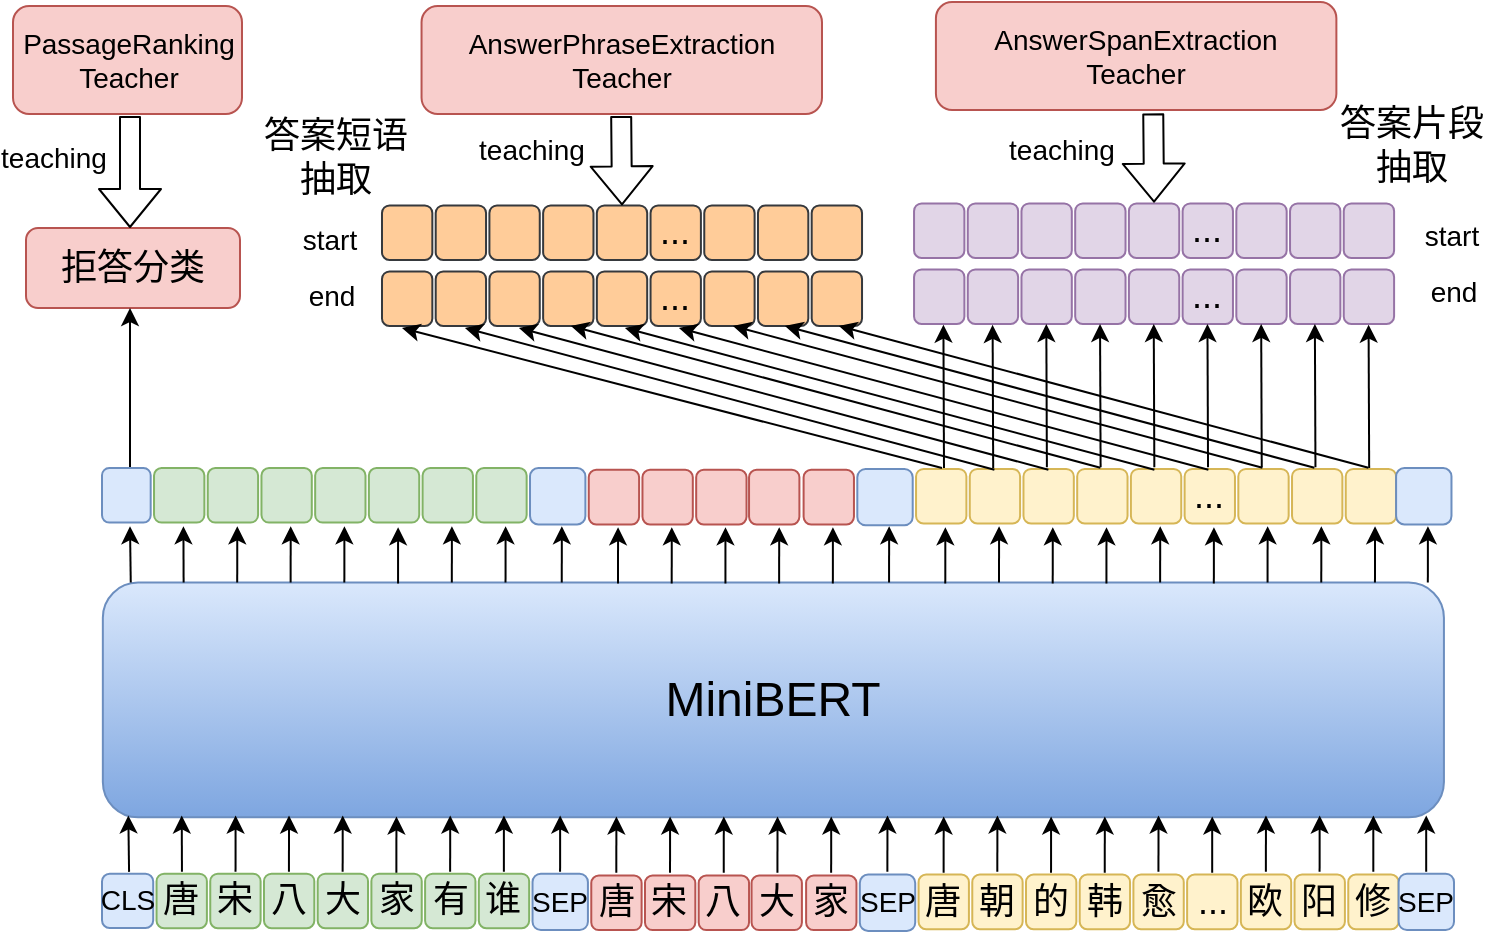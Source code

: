 <mxfile version="13.4.8" type="github"><diagram id="c7nisSQ2gXlt4-xZSdY4" name="Page-1"><mxGraphModel dx="908" dy="639" grid="1" gridSize="10" guides="1" tooltips="1" connect="1" arrows="1" fold="1" page="1" pageScale="1" pageWidth="827" pageHeight="1169" math="0" shadow="0"><root><mxCell id="0"/><mxCell id="1" parent="0"/><mxCell id="fCZCK61P04E9TLaQ1c45-108" value="&lt;font style=&quot;font-size: 18px&quot;&gt;拒答分类&lt;/font&gt;" style="rounded=1;whiteSpace=wrap;html=1;fillColor=#f8cecc;strokeColor=#b85450;" parent="1" vertex="1"><mxGeometry x="42" y="130" width="107" height="40" as="geometry"/></mxCell><mxCell id="fCZCK61P04E9TLaQ1c45-109" value="" style="endArrow=classic;html=1;fontColor=#3399FF;exitX=0.5;exitY=0;exitDx=0;exitDy=0;" parent="1" edge="1"><mxGeometry width="50" height="50" relative="1" as="geometry"><mxPoint x="94" y="250" as="sourcePoint"/><mxPoint x="94" y="170" as="targetPoint"/></mxGeometry></mxCell><mxCell id="fCZCK61P04E9TLaQ1c45-111" value="" style="group" parent="1" vertex="1" connectable="0"><mxGeometry x="80" y="250" width="676" height="231.5" as="geometry"/></mxCell><mxCell id="fCZCK61P04E9TLaQ1c45-110" value="" style="group" parent="fCZCK61P04E9TLaQ1c45-111" vertex="1" connectable="0"><mxGeometry width="676" height="231.5" as="geometry"/></mxCell><mxCell id="fCZCK61P04E9TLaQ1c45-1" value="&lt;font style=&quot;font-size: 24px&quot;&gt;MiniBERT&lt;/font&gt;" style="rounded=1;whiteSpace=wrap;html=1;strokeColor=#6c8ebf;gradientDirection=south;fillColor=#dae8fc;gradientColor=#7ea6e0;" parent="fCZCK61P04E9TLaQ1c45-110" vertex="1"><mxGeometry x="0.42" y="57.306" width="670.545" height="117.342" as="geometry"/></mxCell><mxCell id="fCZCK61P04E9TLaQ1c45-2" value="&lt;font style=&quot;font-size: 14px&quot;&gt;CLS&lt;/font&gt;" style="rounded=1;whiteSpace=wrap;html=1;fillColor=#dae8fc;strokeColor=#6c8ebf;" parent="fCZCK61P04E9TLaQ1c45-110" vertex="1"><mxGeometry y="202.85" width="25.6" height="27.15" as="geometry"/></mxCell><mxCell id="fCZCK61P04E9TLaQ1c45-3" value="&lt;font size=&quot;4&quot;&gt;唐&lt;/font&gt;" style="rounded=1;whiteSpace=wrap;html=1;fillColor=#d5e8d4;strokeColor=#82b366;" parent="fCZCK61P04E9TLaQ1c45-110" vertex="1"><mxGeometry x="27.275" y="202.847" width="25.177" height="27.289" as="geometry"/></mxCell><mxCell id="fCZCK61P04E9TLaQ1c45-4" value="&lt;font size=&quot;4&quot;&gt;宋&lt;/font&gt;" style="rounded=1;whiteSpace=wrap;html=1;fillColor=#d5e8d4;strokeColor=#82b366;" parent="fCZCK61P04E9TLaQ1c45-110" vertex="1"><mxGeometry x="54.13" y="202.847" width="25.177" height="27.289" as="geometry"/></mxCell><mxCell id="fCZCK61P04E9TLaQ1c45-5" value="&lt;font size=&quot;4&quot;&gt;八&lt;/font&gt;" style="rounded=1;whiteSpace=wrap;html=1;fillColor=#d5e8d4;strokeColor=#82b366;" parent="fCZCK61P04E9TLaQ1c45-110" vertex="1"><mxGeometry x="80.986" y="202.847" width="25.177" height="27.289" as="geometry"/></mxCell><mxCell id="fCZCK61P04E9TLaQ1c45-6" value="&lt;font size=&quot;4&quot;&gt;大&lt;/font&gt;" style="rounded=1;whiteSpace=wrap;html=1;fillColor=#d5e8d4;strokeColor=#82b366;" parent="fCZCK61P04E9TLaQ1c45-110" vertex="1"><mxGeometry x="107.841" y="202.847" width="25.177" height="27.289" as="geometry"/></mxCell><mxCell id="fCZCK61P04E9TLaQ1c45-7" value="&lt;font size=&quot;4&quot;&gt;家&lt;/font&gt;" style="rounded=1;whiteSpace=wrap;html=1;fillColor=#d5e8d4;strokeColor=#82b366;" parent="fCZCK61P04E9TLaQ1c45-110" vertex="1"><mxGeometry x="134.696" y="202.847" width="25.177" height="27.289" as="geometry"/></mxCell><mxCell id="fCZCK61P04E9TLaQ1c45-8" value="&lt;font size=&quot;4&quot;&gt;有&lt;/font&gt;" style="rounded=1;whiteSpace=wrap;html=1;fillColor=#d5e8d4;strokeColor=#82b366;" parent="fCZCK61P04E9TLaQ1c45-110" vertex="1"><mxGeometry x="161.552" y="202.847" width="25.177" height="27.289" as="geometry"/></mxCell><mxCell id="fCZCK61P04E9TLaQ1c45-9" value="&lt;font style=&quot;font-size: 18px&quot;&gt;谁&lt;/font&gt;" style="rounded=1;whiteSpace=wrap;html=1;fillColor=#d5e8d4;strokeColor=#82b366;" parent="fCZCK61P04E9TLaQ1c45-110" vertex="1"><mxGeometry x="188.407" y="202.847" width="25.177" height="27.289" as="geometry"/></mxCell><mxCell id="fCZCK61P04E9TLaQ1c45-10" value="&lt;font style=&quot;font-size: 14px&quot;&gt;SEP&lt;/font&gt;" style="rounded=1;whiteSpace=wrap;html=1;fillColor=#dae8fc;strokeColor=#6c8ebf;" parent="fCZCK61P04E9TLaQ1c45-110" vertex="1"><mxGeometry x="215.263" y="202.847" width="27.695" height="28.198" as="geometry"/></mxCell><mxCell id="fCZCK61P04E9TLaQ1c45-11" value="&lt;font size=&quot;4&quot;&gt;唐&lt;/font&gt;" style="rounded=1;whiteSpace=wrap;html=1;fillColor=#f8cecc;strokeColor=#b85450;" parent="fCZCK61P04E9TLaQ1c45-110" vertex="1"><mxGeometry x="244.636" y="203.756" width="25.177" height="27.289" as="geometry"/></mxCell><mxCell id="fCZCK61P04E9TLaQ1c45-12" value="&lt;font size=&quot;4&quot;&gt;宋&lt;/font&gt;" style="rounded=1;whiteSpace=wrap;html=1;fillColor=#f8cecc;strokeColor=#b85450;" parent="fCZCK61P04E9TLaQ1c45-110" vertex="1"><mxGeometry x="271.491" y="203.756" width="25.177" height="27.289" as="geometry"/></mxCell><mxCell id="fCZCK61P04E9TLaQ1c45-13" value="&lt;font size=&quot;4&quot;&gt;八&lt;/font&gt;" style="rounded=1;whiteSpace=wrap;html=1;fillColor=#f8cecc;strokeColor=#b85450;" parent="fCZCK61P04E9TLaQ1c45-110" vertex="1"><mxGeometry x="298.346" y="203.756" width="25.177" height="27.289" as="geometry"/></mxCell><mxCell id="fCZCK61P04E9TLaQ1c45-14" value="&lt;font size=&quot;4&quot;&gt;大&lt;/font&gt;" style="rounded=1;whiteSpace=wrap;html=1;fillColor=#f8cecc;strokeColor=#b85450;" parent="fCZCK61P04E9TLaQ1c45-110" vertex="1"><mxGeometry x="324.782" y="203.756" width="25.177" height="27.289" as="geometry"/></mxCell><mxCell id="fCZCK61P04E9TLaQ1c45-15" value="&lt;font size=&quot;4&quot;&gt;家&lt;/font&gt;" style="rounded=1;whiteSpace=wrap;html=1;fillColor=#f8cecc;strokeColor=#b85450;" parent="fCZCK61P04E9TLaQ1c45-110" vertex="1"><mxGeometry x="352.057" y="203.756" width="25.177" height="27.289" as="geometry"/></mxCell><mxCell id="fCZCK61P04E9TLaQ1c45-19" value="&lt;font size=&quot;4&quot;&gt;唐&lt;/font&gt;" style="rounded=1;whiteSpace=wrap;html=1;fillColor=#fff2cc;strokeColor=#d6b656;" parent="fCZCK61P04E9TLaQ1c45-110" vertex="1"><mxGeometry x="408.286" y="203.302" width="25.177" height="27.289" as="geometry"/></mxCell><mxCell id="fCZCK61P04E9TLaQ1c45-20" value="&lt;font size=&quot;4&quot;&gt;朝&lt;/font&gt;" style="rounded=1;whiteSpace=wrap;html=1;fillColor=#fff2cc;strokeColor=#d6b656;" parent="fCZCK61P04E9TLaQ1c45-110" vertex="1"><mxGeometry x="435.141" y="203.302" width="25.177" height="27.289" as="geometry"/></mxCell><mxCell id="fCZCK61P04E9TLaQ1c45-21" value="&lt;font size=&quot;4&quot;&gt;韩&lt;/font&gt;" style="rounded=1;whiteSpace=wrap;html=1;fillColor=#fff2cc;strokeColor=#d6b656;" parent="fCZCK61P04E9TLaQ1c45-110" vertex="1"><mxGeometry x="488.852" y="203.302" width="25.177" height="27.289" as="geometry"/></mxCell><mxCell id="fCZCK61P04E9TLaQ1c45-22" value="&lt;span style=&quot;font-size: large&quot;&gt;愈&lt;/span&gt;" style="rounded=1;whiteSpace=wrap;html=1;fillColor=#fff2cc;strokeColor=#d6b656;" parent="fCZCK61P04E9TLaQ1c45-110" vertex="1"><mxGeometry x="515.707" y="203.302" width="25.177" height="27.289" as="geometry"/></mxCell><mxCell id="fCZCK61P04E9TLaQ1c45-24" value="&lt;font size=&quot;4&quot;&gt;...&lt;/font&gt;" style="rounded=1;whiteSpace=wrap;html=1;fillColor=#fff2cc;strokeColor=#d6b656;" parent="fCZCK61P04E9TLaQ1c45-110" vertex="1"><mxGeometry x="542.562" y="203.302" width="25.177" height="27.289" as="geometry"/></mxCell><mxCell id="fCZCK61P04E9TLaQ1c45-25" value="&lt;font size=&quot;4&quot;&gt;欧&lt;/font&gt;" style="rounded=1;whiteSpace=wrap;html=1;fillColor=#fff2cc;strokeColor=#d6b656;" parent="fCZCK61P04E9TLaQ1c45-110" vertex="1"><mxGeometry x="569.418" y="203.302" width="25.177" height="27.289" as="geometry"/></mxCell><mxCell id="fCZCK61P04E9TLaQ1c45-26" value="&lt;span style=&quot;font-size: large&quot;&gt;阳&lt;/span&gt;" style="rounded=1;whiteSpace=wrap;html=1;fillColor=#fff2cc;strokeColor=#d6b656;" parent="fCZCK61P04E9TLaQ1c45-110" vertex="1"><mxGeometry x="596.273" y="203.302" width="25.177" height="27.289" as="geometry"/></mxCell><mxCell id="fCZCK61P04E9TLaQ1c45-27" value="&lt;span style=&quot;font-size: large&quot;&gt;修&lt;/span&gt;" style="rounded=1;whiteSpace=wrap;html=1;fillColor=#fff2cc;strokeColor=#d6b656;" parent="fCZCK61P04E9TLaQ1c45-110" vertex="1"><mxGeometry x="623.128" y="203.302" width="25.177" height="27.289" as="geometry"/></mxCell><mxCell id="fCZCK61P04E9TLaQ1c45-28" value="&lt;font style=&quot;font-size: 14px&quot;&gt;SEP&lt;/font&gt;" style="rounded=1;whiteSpace=wrap;html=1;fillColor=#dae8fc;strokeColor=#6c8ebf;" parent="fCZCK61P04E9TLaQ1c45-110" vertex="1"><mxGeometry x="378.912" y="203.302" width="27.695" height="28.198" as="geometry"/></mxCell><mxCell id="fCZCK61P04E9TLaQ1c45-29" value="&lt;font style=&quot;font-size: 14px&quot;&gt;SEP&lt;/font&gt;" style="rounded=1;whiteSpace=wrap;html=1;fillColor=#dae8fc;strokeColor=#6c8ebf;" parent="fCZCK61P04E9TLaQ1c45-110" vertex="1"><mxGeometry x="648.305" y="202.847" width="27.695" height="28.198" as="geometry"/></mxCell><mxCell id="fCZCK61P04E9TLaQ1c45-30" value="&lt;font size=&quot;4&quot;&gt;的&lt;/font&gt;" style="rounded=1;whiteSpace=wrap;html=1;fillColor=#fff2cc;strokeColor=#d6b656;" parent="fCZCK61P04E9TLaQ1c45-110" vertex="1"><mxGeometry x="461.996" y="203.302" width="25.177" height="27.289" as="geometry"/></mxCell><mxCell id="fCZCK61P04E9TLaQ1c45-31" value="" style="endArrow=classic;html=1;fontColor=#3399FF;entryX=0.019;entryY=1;entryDx=0;entryDy=0;entryPerimeter=0;" parent="fCZCK61P04E9TLaQ1c45-110" edge="1"><mxGeometry width="50" height="50" relative="1" as="geometry"><mxPoint x="13.537" y="201.937" as="sourcePoint"/><mxPoint x="13.16" y="173.739" as="targetPoint"/></mxGeometry></mxCell><mxCell id="fCZCK61P04E9TLaQ1c45-33" value="" style="endArrow=classic;html=1;fontColor=#3399FF;" parent="fCZCK61P04E9TLaQ1c45-110" edge="1"><mxGeometry width="50" height="50" relative="1" as="geometry"><mxPoint x="39.973" y="201.937" as="sourcePoint"/><mxPoint x="39.863" y="173.739" as="targetPoint"/></mxGeometry></mxCell><mxCell id="fCZCK61P04E9TLaQ1c45-34" value="" style="endArrow=classic;html=1;fontColor=#3399FF;entryX=0.099;entryY=1.008;entryDx=0;entryDy=0;entryPerimeter=0;" parent="fCZCK61P04E9TLaQ1c45-110" edge="1"><mxGeometry width="50" height="50" relative="1" as="geometry"><mxPoint x="66.769" y="201.937" as="sourcePoint"/><mxPoint x="66.804" y="173.768" as="targetPoint"/></mxGeometry></mxCell><mxCell id="fCZCK61P04E9TLaQ1c45-35" value="" style="endArrow=classic;html=1;fontColor=#3399FF;entryX=0.099;entryY=1.008;entryDx=0;entryDy=0;entryPerimeter=0;" parent="fCZCK61P04E9TLaQ1c45-110" edge="1"><mxGeometry width="50" height="50" relative="1" as="geometry"><mxPoint x="93.473" y="201.937" as="sourcePoint"/><mxPoint x="93.508" y="173.768" as="targetPoint"/></mxGeometry></mxCell><mxCell id="fCZCK61P04E9TLaQ1c45-36" value="" style="endArrow=classic;html=1;fontColor=#3399FF;entryX=0.099;entryY=1.008;entryDx=0;entryDy=0;entryPerimeter=0;" parent="fCZCK61P04E9TLaQ1c45-110" edge="1"><mxGeometry width="50" height="50" relative="1" as="geometry"><mxPoint x="120.329" y="201.937" as="sourcePoint"/><mxPoint x="120.363" y="173.768" as="targetPoint"/></mxGeometry></mxCell><mxCell id="fCZCK61P04E9TLaQ1c45-37" value="" style="endArrow=classic;html=1;fontColor=#3399FF;entryX=0.099;entryY=1.008;entryDx=0;entryDy=0;entryPerimeter=0;" parent="fCZCK61P04E9TLaQ1c45-110" edge="1"><mxGeometry width="50" height="50" relative="1" as="geometry"><mxPoint x="147.184" y="202.392" as="sourcePoint"/><mxPoint x="147.219" y="174.223" as="targetPoint"/></mxGeometry></mxCell><mxCell id="fCZCK61P04E9TLaQ1c45-38" value="" style="endArrow=classic;html=1;fontColor=#3399FF;entryX=0.099;entryY=1.008;entryDx=0;entryDy=0;entryPerimeter=0;" parent="fCZCK61P04E9TLaQ1c45-110" edge="1"><mxGeometry width="50" height="50" relative="1" as="geometry"><mxPoint x="174.073" y="201.937" as="sourcePoint"/><mxPoint x="174.108" y="173.768" as="targetPoint"/></mxGeometry></mxCell><mxCell id="fCZCK61P04E9TLaQ1c45-39" value="" style="endArrow=classic;html=1;fontColor=#3399FF;entryX=0.099;entryY=1.008;entryDx=0;entryDy=0;entryPerimeter=0;" parent="fCZCK61P04E9TLaQ1c45-110" edge="1"><mxGeometry width="50" height="50" relative="1" as="geometry"><mxPoint x="200.929" y="201.91" as="sourcePoint"/><mxPoint x="200.963" y="173.741" as="targetPoint"/></mxGeometry></mxCell><mxCell id="fCZCK61P04E9TLaQ1c45-40" value="" style="endArrow=classic;html=1;fontColor=#3399FF;entryX=0.099;entryY=1.008;entryDx=0;entryDy=0;entryPerimeter=0;" parent="fCZCK61P04E9TLaQ1c45-110" edge="1"><mxGeometry width="50" height="50" relative="1" as="geometry"><mxPoint x="229.043" y="201.91" as="sourcePoint"/><mxPoint x="229.077" y="173.741" as="targetPoint"/></mxGeometry></mxCell><mxCell id="fCZCK61P04E9TLaQ1c45-41" value="" style="endArrow=classic;html=1;fontColor=#3399FF;entryX=0.099;entryY=1.008;entryDx=0;entryDy=0;entryPerimeter=0;" parent="fCZCK61P04E9TLaQ1c45-110" edge="1"><mxGeometry width="50" height="50" relative="1" as="geometry"><mxPoint x="257.157" y="202.392" as="sourcePoint"/><mxPoint x="257.191" y="174.223" as="targetPoint"/></mxGeometry></mxCell><mxCell id="fCZCK61P04E9TLaQ1c45-42" value="" style="endArrow=classic;html=1;fontColor=#3399FF;entryX=0.099;entryY=1.008;entryDx=0;entryDy=0;entryPerimeter=0;" parent="fCZCK61P04E9TLaQ1c45-110" edge="1"><mxGeometry width="50" height="50" relative="1" as="geometry"><mxPoint x="284.012" y="202.392" as="sourcePoint"/><mxPoint x="284.047" y="174.223" as="targetPoint"/></mxGeometry></mxCell><mxCell id="fCZCK61P04E9TLaQ1c45-43" value="" style="endArrow=classic;html=1;fontColor=#3399FF;entryX=0.099;entryY=1.008;entryDx=0;entryDy=0;entryPerimeter=0;" parent="fCZCK61P04E9TLaQ1c45-110" edge="1"><mxGeometry width="50" height="50" relative="1" as="geometry"><mxPoint x="310.868" y="202.392" as="sourcePoint"/><mxPoint x="310.902" y="174.223" as="targetPoint"/></mxGeometry></mxCell><mxCell id="fCZCK61P04E9TLaQ1c45-45" value="" style="endArrow=classic;html=1;fontColor=#3399FF;entryX=0.099;entryY=1.008;entryDx=0;entryDy=0;entryPerimeter=0;" parent="fCZCK61P04E9TLaQ1c45-110" edge="1"><mxGeometry width="50" height="50" relative="1" as="geometry"><mxPoint x="337.723" y="202.392" as="sourcePoint"/><mxPoint x="337.757" y="174.223" as="targetPoint"/></mxGeometry></mxCell><mxCell id="fCZCK61P04E9TLaQ1c45-46" value="" style="endArrow=classic;html=1;fontColor=#3399FF;entryX=0.099;entryY=1.008;entryDx=0;entryDy=0;entryPerimeter=0;" parent="fCZCK61P04E9TLaQ1c45-110" edge="1"><mxGeometry width="50" height="50" relative="1" as="geometry"><mxPoint x="364.578" y="202.392" as="sourcePoint"/><mxPoint x="364.613" y="174.223" as="targetPoint"/></mxGeometry></mxCell><mxCell id="fCZCK61P04E9TLaQ1c45-47" value="" style="endArrow=classic;html=1;fontColor=#3399FF;entryX=0.099;entryY=1.008;entryDx=0;entryDy=0;entryPerimeter=0;" parent="fCZCK61P04E9TLaQ1c45-110" edge="1"><mxGeometry width="50" height="50" relative="1" as="geometry"><mxPoint x="392.693" y="201.91" as="sourcePoint"/><mxPoint x="392.727" y="173.741" as="targetPoint"/></mxGeometry></mxCell><mxCell id="fCZCK61P04E9TLaQ1c45-48" value="" style="endArrow=classic;html=1;fontColor=#3399FF;entryX=0.099;entryY=1.008;entryDx=0;entryDy=0;entryPerimeter=0;" parent="fCZCK61P04E9TLaQ1c45-110" edge="1"><mxGeometry width="50" height="50" relative="1" as="geometry"><mxPoint x="420.807" y="202.392" as="sourcePoint"/><mxPoint x="420.841" y="174.223" as="targetPoint"/></mxGeometry></mxCell><mxCell id="fCZCK61P04E9TLaQ1c45-49" value="" style="endArrow=classic;html=1;fontColor=#3399FF;entryX=0.099;entryY=1.008;entryDx=0;entryDy=0;entryPerimeter=0;" parent="fCZCK61P04E9TLaQ1c45-110" edge="1"><mxGeometry width="50" height="50" relative="1" as="geometry"><mxPoint x="447.662" y="201.91" as="sourcePoint"/><mxPoint x="447.697" y="173.741" as="targetPoint"/></mxGeometry></mxCell><mxCell id="fCZCK61P04E9TLaQ1c45-50" value="" style="endArrow=classic;html=1;fontColor=#3399FF;entryX=0.099;entryY=1.008;entryDx=0;entryDy=0;entryPerimeter=0;" parent="fCZCK61P04E9TLaQ1c45-110" edge="1"><mxGeometry width="50" height="50" relative="1" as="geometry"><mxPoint x="474.518" y="202.392" as="sourcePoint"/><mxPoint x="474.552" y="174.223" as="targetPoint"/></mxGeometry></mxCell><mxCell id="fCZCK61P04E9TLaQ1c45-51" value="" style="endArrow=classic;html=1;fontColor=#3399FF;entryX=0.099;entryY=1.008;entryDx=0;entryDy=0;entryPerimeter=0;" parent="fCZCK61P04E9TLaQ1c45-110" edge="1"><mxGeometry width="50" height="50" relative="1" as="geometry"><mxPoint x="501.373" y="202.392" as="sourcePoint"/><mxPoint x="501.407" y="174.223" as="targetPoint"/></mxGeometry></mxCell><mxCell id="fCZCK61P04E9TLaQ1c45-52" value="" style="endArrow=classic;html=1;fontColor=#3399FF;entryX=0.099;entryY=1.008;entryDx=0;entryDy=0;entryPerimeter=0;" parent="fCZCK61P04E9TLaQ1c45-110" edge="1"><mxGeometry width="50" height="50" relative="1" as="geometry"><mxPoint x="528.228" y="201.91" as="sourcePoint"/><mxPoint x="528.263" y="173.741" as="targetPoint"/></mxGeometry></mxCell><mxCell id="fCZCK61P04E9TLaQ1c45-53" value="" style="endArrow=classic;html=1;fontColor=#3399FF;entryX=0.099;entryY=1.008;entryDx=0;entryDy=0;entryPerimeter=0;" parent="fCZCK61P04E9TLaQ1c45-110" edge="1"><mxGeometry width="50" height="50" relative="1" as="geometry"><mxPoint x="555.084" y="202.392" as="sourcePoint"/><mxPoint x="555.118" y="174.223" as="targetPoint"/></mxGeometry></mxCell><mxCell id="fCZCK61P04E9TLaQ1c45-54" value="" style="endArrow=classic;html=1;fontColor=#3399FF;entryX=0.099;entryY=1.008;entryDx=0;entryDy=0;entryPerimeter=0;" parent="fCZCK61P04E9TLaQ1c45-110" edge="1"><mxGeometry width="50" height="50" relative="1" as="geometry"><mxPoint x="581.939" y="201.91" as="sourcePoint"/><mxPoint x="581.973" y="173.741" as="targetPoint"/></mxGeometry></mxCell><mxCell id="fCZCK61P04E9TLaQ1c45-55" value="" style="endArrow=classic;html=1;fontColor=#3399FF;entryX=0.099;entryY=1.008;entryDx=0;entryDy=0;entryPerimeter=0;" parent="fCZCK61P04E9TLaQ1c45-110" edge="1"><mxGeometry width="50" height="50" relative="1" as="geometry"><mxPoint x="608.794" y="201.937" as="sourcePoint"/><mxPoint x="608.829" y="173.768" as="targetPoint"/></mxGeometry></mxCell><mxCell id="fCZCK61P04E9TLaQ1c45-56" value="" style="endArrow=classic;html=1;fontColor=#3399FF;entryX=0.099;entryY=1.008;entryDx=0;entryDy=0;entryPerimeter=0;" parent="fCZCK61P04E9TLaQ1c45-110" edge="1"><mxGeometry width="50" height="50" relative="1" as="geometry"><mxPoint x="635.65" y="201.91" as="sourcePoint"/><mxPoint x="635.684" y="173.741" as="targetPoint"/></mxGeometry></mxCell><mxCell id="fCZCK61P04E9TLaQ1c45-57" value="" style="endArrow=classic;html=1;fontColor=#3399FF;entryX=0.099;entryY=1.008;entryDx=0;entryDy=0;entryPerimeter=0;" parent="fCZCK61P04E9TLaQ1c45-110" edge="1"><mxGeometry width="50" height="50" relative="1" as="geometry"><mxPoint x="662.086" y="201.91" as="sourcePoint"/><mxPoint x="662.12" y="173.741" as="targetPoint"/></mxGeometry></mxCell><mxCell id="fCZCK61P04E9TLaQ1c45-58" value="" style="rounded=1;whiteSpace=wrap;html=1;fillColor=#dae8fc;strokeColor=#6c8ebf;" parent="fCZCK61P04E9TLaQ1c45-110" vertex="1"><mxGeometry width="24.338" height="27.289" as="geometry"/></mxCell><mxCell id="fCZCK61P04E9TLaQ1c45-59" value="" style="rounded=1;whiteSpace=wrap;html=1;fillColor=#d5e8d4;strokeColor=#82b366;" parent="fCZCK61P04E9TLaQ1c45-110" vertex="1"><mxGeometry x="26.016" width="25.177" height="27.289" as="geometry"/></mxCell><mxCell id="fCZCK61P04E9TLaQ1c45-60" value="" style="rounded=1;whiteSpace=wrap;html=1;fillColor=#d5e8d4;strokeColor=#82b366;" parent="fCZCK61P04E9TLaQ1c45-110" vertex="1"><mxGeometry x="52.872" width="25.177" height="27.289" as="geometry"/></mxCell><mxCell id="fCZCK61P04E9TLaQ1c45-61" value="" style="rounded=1;whiteSpace=wrap;html=1;fillColor=#d5e8d4;strokeColor=#82b366;" parent="fCZCK61P04E9TLaQ1c45-110" vertex="1"><mxGeometry x="79.727" width="25.177" height="27.289" as="geometry"/></mxCell><mxCell id="fCZCK61P04E9TLaQ1c45-62" value="" style="rounded=1;whiteSpace=wrap;html=1;fillColor=#d5e8d4;strokeColor=#82b366;" parent="fCZCK61P04E9TLaQ1c45-110" vertex="1"><mxGeometry x="106.582" width="25.177" height="27.289" as="geometry"/></mxCell><mxCell id="fCZCK61P04E9TLaQ1c45-63" value="" style="rounded=1;whiteSpace=wrap;html=1;fillColor=#d5e8d4;strokeColor=#82b366;" parent="fCZCK61P04E9TLaQ1c45-110" vertex="1"><mxGeometry x="133.438" width="25.177" height="27.289" as="geometry"/></mxCell><mxCell id="fCZCK61P04E9TLaQ1c45-64" value="" style="rounded=1;whiteSpace=wrap;html=1;fillColor=#d5e8d4;strokeColor=#82b366;" parent="fCZCK61P04E9TLaQ1c45-110" vertex="1"><mxGeometry x="160.293" width="25.177" height="27.289" as="geometry"/></mxCell><mxCell id="fCZCK61P04E9TLaQ1c45-65" value="" style="rounded=1;whiteSpace=wrap;html=1;fillColor=#d5e8d4;strokeColor=#82b366;" parent="fCZCK61P04E9TLaQ1c45-110" vertex="1"><mxGeometry x="187.148" width="25.177" height="27.289" as="geometry"/></mxCell><mxCell id="fCZCK61P04E9TLaQ1c45-66" value="" style="rounded=1;whiteSpace=wrap;html=1;fillColor=#dae8fc;strokeColor=#6c8ebf;" parent="fCZCK61P04E9TLaQ1c45-110" vertex="1"><mxGeometry x="214.004" width="27.695" height="28.198" as="geometry"/></mxCell><mxCell id="fCZCK61P04E9TLaQ1c45-67" value="" style="rounded=1;whiteSpace=wrap;html=1;fillColor=#f8cecc;strokeColor=#b85450;" parent="fCZCK61P04E9TLaQ1c45-110" vertex="1"><mxGeometry x="243.377" y="0.91" width="25.177" height="27.289" as="geometry"/></mxCell><mxCell id="fCZCK61P04E9TLaQ1c45-68" value="" style="rounded=1;whiteSpace=wrap;html=1;fillColor=#f8cecc;strokeColor=#b85450;" parent="fCZCK61P04E9TLaQ1c45-110" vertex="1"><mxGeometry x="270.232" y="0.91" width="25.177" height="27.289" as="geometry"/></mxCell><mxCell id="fCZCK61P04E9TLaQ1c45-69" value="" style="rounded=1;whiteSpace=wrap;html=1;fillColor=#f8cecc;strokeColor=#b85450;" parent="fCZCK61P04E9TLaQ1c45-110" vertex="1"><mxGeometry x="297.088" y="0.91" width="25.177" height="27.289" as="geometry"/></mxCell><mxCell id="fCZCK61P04E9TLaQ1c45-70" value="" style="rounded=1;whiteSpace=wrap;html=1;fillColor=#f8cecc;strokeColor=#b85450;" parent="fCZCK61P04E9TLaQ1c45-110" vertex="1"><mxGeometry x="323.523" y="0.91" width="25.177" height="27.289" as="geometry"/></mxCell><mxCell id="fCZCK61P04E9TLaQ1c45-71" value="" style="rounded=1;whiteSpace=wrap;html=1;fillColor=#f8cecc;strokeColor=#b85450;" parent="fCZCK61P04E9TLaQ1c45-110" vertex="1"><mxGeometry x="350.798" y="0.91" width="25.177" height="27.289" as="geometry"/></mxCell><mxCell id="fCZCK61P04E9TLaQ1c45-72" value="" style="rounded=1;whiteSpace=wrap;html=1;fillColor=#fff2cc;strokeColor=#d6b656;" parent="fCZCK61P04E9TLaQ1c45-110" vertex="1"><mxGeometry x="407.027" y="0.455" width="25.177" height="27.289" as="geometry"/></mxCell><mxCell id="fCZCK61P04E9TLaQ1c45-73" value="" style="rounded=1;whiteSpace=wrap;html=1;fillColor=#fff2cc;strokeColor=#d6b656;" parent="fCZCK61P04E9TLaQ1c45-110" vertex="1"><mxGeometry x="433.882" y="0.455" width="25.177" height="27.289" as="geometry"/></mxCell><mxCell id="fCZCK61P04E9TLaQ1c45-74" value="" style="rounded=1;whiteSpace=wrap;html=1;fillColor=#fff2cc;strokeColor=#d6b656;" parent="fCZCK61P04E9TLaQ1c45-110" vertex="1"><mxGeometry x="487.593" y="0.455" width="25.177" height="27.289" as="geometry"/></mxCell><mxCell id="fCZCK61P04E9TLaQ1c45-75" value="" style="rounded=1;whiteSpace=wrap;html=1;fillColor=#fff2cc;strokeColor=#d6b656;" parent="fCZCK61P04E9TLaQ1c45-110" vertex="1"><mxGeometry x="514.448" y="0.455" width="25.177" height="27.289" as="geometry"/></mxCell><mxCell id="fCZCK61P04E9TLaQ1c45-76" value="&lt;font size=&quot;4&quot;&gt;...&lt;/font&gt;" style="rounded=1;whiteSpace=wrap;html=1;fillColor=#fff2cc;strokeColor=#d6b656;" parent="fCZCK61P04E9TLaQ1c45-110" vertex="1"><mxGeometry x="541.304" y="0.455" width="25.177" height="27.289" as="geometry"/></mxCell><mxCell id="fCZCK61P04E9TLaQ1c45-77" value="" style="rounded=1;whiteSpace=wrap;html=1;fillColor=#fff2cc;strokeColor=#d6b656;" parent="fCZCK61P04E9TLaQ1c45-110" vertex="1"><mxGeometry x="568.159" y="0.455" width="25.177" height="27.289" as="geometry"/></mxCell><mxCell id="fCZCK61P04E9TLaQ1c45-78" value="" style="rounded=1;whiteSpace=wrap;html=1;fillColor=#fff2cc;strokeColor=#d6b656;" parent="fCZCK61P04E9TLaQ1c45-110" vertex="1"><mxGeometry x="595.014" y="0.455" width="25.177" height="27.289" as="geometry"/></mxCell><mxCell id="fCZCK61P04E9TLaQ1c45-79" value="" style="rounded=1;whiteSpace=wrap;html=1;fillColor=#fff2cc;strokeColor=#d6b656;" parent="fCZCK61P04E9TLaQ1c45-110" vertex="1"><mxGeometry x="621.87" y="0.455" width="25.177" height="27.289" as="geometry"/></mxCell><mxCell id="fCZCK61P04E9TLaQ1c45-80" value="" style="rounded=1;whiteSpace=wrap;html=1;fillColor=#dae8fc;strokeColor=#6c8ebf;" parent="fCZCK61P04E9TLaQ1c45-110" vertex="1"><mxGeometry x="377.654" y="0.455" width="27.695" height="28.198" as="geometry"/></mxCell><mxCell id="fCZCK61P04E9TLaQ1c45-81" value="" style="rounded=1;whiteSpace=wrap;html=1;fillColor=#dae8fc;strokeColor=#6c8ebf;" parent="fCZCK61P04E9TLaQ1c45-110" vertex="1"><mxGeometry x="647.047" width="27.695" height="28.198" as="geometry"/></mxCell><mxCell id="fCZCK61P04E9TLaQ1c45-82" value="" style="rounded=1;whiteSpace=wrap;html=1;fillColor=#fff2cc;strokeColor=#d6b656;" parent="fCZCK61P04E9TLaQ1c45-110" vertex="1"><mxGeometry x="460.737" y="0.455" width="25.177" height="27.289" as="geometry"/></mxCell><mxCell id="fCZCK61P04E9TLaQ1c45-83" value="" style="endArrow=classic;html=1;fontColor=#3399FF;entryX=0.019;entryY=1;entryDx=0;entryDy=0;entryPerimeter=0;" parent="fCZCK61P04E9TLaQ1c45-110" edge="1"><mxGeometry width="50" height="50" relative="1" as="geometry"><mxPoint x="14.376" y="57.306" as="sourcePoint"/><mxPoint x="13.999" y="29.108" as="targetPoint"/></mxGeometry></mxCell><mxCell id="fCZCK61P04E9TLaQ1c45-84" value="" style="endArrow=classic;html=1;fontColor=#3399FF;" parent="fCZCK61P04E9TLaQ1c45-110" edge="1"><mxGeometry width="50" height="50" relative="1" as="geometry"><mxPoint x="40.812" y="57.306" as="sourcePoint"/><mxPoint x="40.703" y="29.108" as="targetPoint"/></mxGeometry></mxCell><mxCell id="fCZCK61P04E9TLaQ1c45-85" value="" style="endArrow=classic;html=1;fontColor=#3399FF;entryX=0.099;entryY=1.008;entryDx=0;entryDy=0;entryPerimeter=0;" parent="fCZCK61P04E9TLaQ1c45-110" edge="1"><mxGeometry width="50" height="50" relative="1" as="geometry"><mxPoint x="67.608" y="57.306" as="sourcePoint"/><mxPoint x="67.643" y="29.137" as="targetPoint"/></mxGeometry></mxCell><mxCell id="fCZCK61P04E9TLaQ1c45-86" value="" style="endArrow=classic;html=1;fontColor=#3399FF;entryX=0.099;entryY=1.008;entryDx=0;entryDy=0;entryPerimeter=0;" parent="fCZCK61P04E9TLaQ1c45-110" edge="1"><mxGeometry width="50" height="50" relative="1" as="geometry"><mxPoint x="94.313" y="57.306" as="sourcePoint"/><mxPoint x="94.347" y="29.137" as="targetPoint"/></mxGeometry></mxCell><mxCell id="fCZCK61P04E9TLaQ1c45-87" value="" style="endArrow=classic;html=1;fontColor=#3399FF;entryX=0.099;entryY=1.008;entryDx=0;entryDy=0;entryPerimeter=0;" parent="fCZCK61P04E9TLaQ1c45-110" edge="1"><mxGeometry width="50" height="50" relative="1" as="geometry"><mxPoint x="121.168" y="57.306" as="sourcePoint"/><mxPoint x="121.202" y="29.137" as="targetPoint"/></mxGeometry></mxCell><mxCell id="fCZCK61P04E9TLaQ1c45-88" value="" style="endArrow=classic;html=1;fontColor=#3399FF;entryX=0.099;entryY=1.008;entryDx=0;entryDy=0;entryPerimeter=0;" parent="fCZCK61P04E9TLaQ1c45-110" edge="1"><mxGeometry width="50" height="50" relative="1" as="geometry"><mxPoint x="148.023" y="57.761" as="sourcePoint"/><mxPoint x="148.058" y="29.592" as="targetPoint"/></mxGeometry></mxCell><mxCell id="fCZCK61P04E9TLaQ1c45-89" value="" style="endArrow=classic;html=1;fontColor=#3399FF;entryX=0.099;entryY=1.008;entryDx=0;entryDy=0;entryPerimeter=0;" parent="fCZCK61P04E9TLaQ1c45-110" edge="1"><mxGeometry width="50" height="50" relative="1" as="geometry"><mxPoint x="174.912" y="57.306" as="sourcePoint"/><mxPoint x="174.947" y="29.137" as="targetPoint"/></mxGeometry></mxCell><mxCell id="fCZCK61P04E9TLaQ1c45-90" value="" style="endArrow=classic;html=1;fontColor=#3399FF;entryX=0.099;entryY=1.008;entryDx=0;entryDy=0;entryPerimeter=0;" parent="fCZCK61P04E9TLaQ1c45-110" edge="1"><mxGeometry width="50" height="50" relative="1" as="geometry"><mxPoint x="201.768" y="57.279" as="sourcePoint"/><mxPoint x="201.802" y="29.11" as="targetPoint"/></mxGeometry></mxCell><mxCell id="fCZCK61P04E9TLaQ1c45-91" value="" style="endArrow=classic;html=1;fontColor=#3399FF;entryX=0.099;entryY=1.008;entryDx=0;entryDy=0;entryPerimeter=0;" parent="fCZCK61P04E9TLaQ1c45-110" edge="1"><mxGeometry width="50" height="50" relative="1" as="geometry"><mxPoint x="229.882" y="57.279" as="sourcePoint"/><mxPoint x="229.916" y="29.11" as="targetPoint"/></mxGeometry></mxCell><mxCell id="fCZCK61P04E9TLaQ1c45-92" value="" style="endArrow=classic;html=1;fontColor=#3399FF;entryX=0.099;entryY=1.008;entryDx=0;entryDy=0;entryPerimeter=0;" parent="fCZCK61P04E9TLaQ1c45-110" edge="1"><mxGeometry width="50" height="50" relative="1" as="geometry"><mxPoint x="257.996" y="57.761" as="sourcePoint"/><mxPoint x="258.031" y="29.592" as="targetPoint"/></mxGeometry></mxCell><mxCell id="fCZCK61P04E9TLaQ1c45-93" value="" style="endArrow=classic;html=1;fontColor=#3399FF;entryX=0.099;entryY=1.008;entryDx=0;entryDy=0;entryPerimeter=0;" parent="fCZCK61P04E9TLaQ1c45-110" edge="1"><mxGeometry width="50" height="50" relative="1" as="geometry"><mxPoint x="284.852" y="57.761" as="sourcePoint"/><mxPoint x="284.886" y="29.592" as="targetPoint"/></mxGeometry></mxCell><mxCell id="fCZCK61P04E9TLaQ1c45-94" value="" style="endArrow=classic;html=1;fontColor=#3399FF;entryX=0.099;entryY=1.008;entryDx=0;entryDy=0;entryPerimeter=0;" parent="fCZCK61P04E9TLaQ1c45-110" edge="1"><mxGeometry width="50" height="50" relative="1" as="geometry"><mxPoint x="311.707" y="57.761" as="sourcePoint"/><mxPoint x="311.741" y="29.592" as="targetPoint"/></mxGeometry></mxCell><mxCell id="fCZCK61P04E9TLaQ1c45-95" value="" style="endArrow=classic;html=1;fontColor=#3399FF;entryX=0.099;entryY=1.008;entryDx=0;entryDy=0;entryPerimeter=0;" parent="fCZCK61P04E9TLaQ1c45-110" edge="1"><mxGeometry width="50" height="50" relative="1" as="geometry"><mxPoint x="338.562" y="57.761" as="sourcePoint"/><mxPoint x="338.597" y="29.592" as="targetPoint"/></mxGeometry></mxCell><mxCell id="fCZCK61P04E9TLaQ1c45-96" value="" style="endArrow=classic;html=1;fontColor=#3399FF;entryX=0.099;entryY=1.008;entryDx=0;entryDy=0;entryPerimeter=0;" parent="fCZCK61P04E9TLaQ1c45-110" edge="1"><mxGeometry width="50" height="50" relative="1" as="geometry"><mxPoint x="365.418" y="57.761" as="sourcePoint"/><mxPoint x="365.452" y="29.592" as="targetPoint"/></mxGeometry></mxCell><mxCell id="fCZCK61P04E9TLaQ1c45-97" value="" style="endArrow=classic;html=1;fontColor=#3399FF;entryX=0.099;entryY=1.008;entryDx=0;entryDy=0;entryPerimeter=0;" parent="fCZCK61P04E9TLaQ1c45-110" edge="1"><mxGeometry width="50" height="50" relative="1" as="geometry"><mxPoint x="393.532" y="57.279" as="sourcePoint"/><mxPoint x="393.566" y="29.11" as="targetPoint"/></mxGeometry></mxCell><mxCell id="fCZCK61P04E9TLaQ1c45-98" value="" style="endArrow=classic;html=1;fontColor=#3399FF;entryX=0.099;entryY=1.008;entryDx=0;entryDy=0;entryPerimeter=0;" parent="fCZCK61P04E9TLaQ1c45-110" edge="1"><mxGeometry width="50" height="50" relative="1" as="geometry"><mxPoint x="421.646" y="57.761" as="sourcePoint"/><mxPoint x="421.68" y="29.592" as="targetPoint"/></mxGeometry></mxCell><mxCell id="fCZCK61P04E9TLaQ1c45-99" value="" style="endArrow=classic;html=1;fontColor=#3399FF;entryX=0.099;entryY=1.008;entryDx=0;entryDy=0;entryPerimeter=0;" parent="fCZCK61P04E9TLaQ1c45-110" edge="1"><mxGeometry width="50" height="50" relative="1" as="geometry"><mxPoint x="448.501" y="57.279" as="sourcePoint"/><mxPoint x="448.536" y="29.11" as="targetPoint"/></mxGeometry></mxCell><mxCell id="fCZCK61P04E9TLaQ1c45-100" value="" style="endArrow=classic;html=1;fontColor=#3399FF;entryX=0.099;entryY=1.008;entryDx=0;entryDy=0;entryPerimeter=0;" parent="fCZCK61P04E9TLaQ1c45-110" edge="1"><mxGeometry width="50" height="50" relative="1" as="geometry"><mxPoint x="475.357" y="57.761" as="sourcePoint"/><mxPoint x="475.391" y="29.592" as="targetPoint"/></mxGeometry></mxCell><mxCell id="fCZCK61P04E9TLaQ1c45-101" value="" style="endArrow=classic;html=1;fontColor=#3399FF;entryX=0.099;entryY=1.008;entryDx=0;entryDy=0;entryPerimeter=0;" parent="fCZCK61P04E9TLaQ1c45-110" edge="1"><mxGeometry width="50" height="50" relative="1" as="geometry"><mxPoint x="502.212" y="57.761" as="sourcePoint"/><mxPoint x="502.247" y="29.592" as="targetPoint"/></mxGeometry></mxCell><mxCell id="fCZCK61P04E9TLaQ1c45-102" value="" style="endArrow=classic;html=1;fontColor=#3399FF;entryX=0.099;entryY=1.008;entryDx=0;entryDy=0;entryPerimeter=0;" parent="fCZCK61P04E9TLaQ1c45-110" edge="1"><mxGeometry width="50" height="50" relative="1" as="geometry"><mxPoint x="529.068" y="57.279" as="sourcePoint"/><mxPoint x="529.102" y="29.11" as="targetPoint"/></mxGeometry></mxCell><mxCell id="fCZCK61P04E9TLaQ1c45-103" value="" style="endArrow=classic;html=1;fontColor=#3399FF;entryX=0.099;entryY=1.008;entryDx=0;entryDy=0;entryPerimeter=0;" parent="fCZCK61P04E9TLaQ1c45-110" edge="1"><mxGeometry width="50" height="50" relative="1" as="geometry"><mxPoint x="555.923" y="57.761" as="sourcePoint"/><mxPoint x="555.957" y="29.592" as="targetPoint"/></mxGeometry></mxCell><mxCell id="fCZCK61P04E9TLaQ1c45-104" value="" style="endArrow=classic;html=1;fontColor=#3399FF;entryX=0.099;entryY=1.008;entryDx=0;entryDy=0;entryPerimeter=0;" parent="fCZCK61P04E9TLaQ1c45-110" edge="1"><mxGeometry width="50" height="50" relative="1" as="geometry"><mxPoint x="582.778" y="57.279" as="sourcePoint"/><mxPoint x="582.813" y="29.11" as="targetPoint"/></mxGeometry></mxCell><mxCell id="fCZCK61P04E9TLaQ1c45-105" value="" style="endArrow=classic;html=1;fontColor=#3399FF;entryX=0.099;entryY=1.008;entryDx=0;entryDy=0;entryPerimeter=0;" parent="fCZCK61P04E9TLaQ1c45-110" edge="1"><mxGeometry width="50" height="50" relative="1" as="geometry"><mxPoint x="609.634" y="57.306" as="sourcePoint"/><mxPoint x="609.668" y="29.137" as="targetPoint"/></mxGeometry></mxCell><mxCell id="fCZCK61P04E9TLaQ1c45-106" value="" style="endArrow=classic;html=1;fontColor=#3399FF;entryX=0.099;entryY=1.008;entryDx=0;entryDy=0;entryPerimeter=0;" parent="fCZCK61P04E9TLaQ1c45-110" edge="1"><mxGeometry width="50" height="50" relative="1" as="geometry"><mxPoint x="636.489" y="57.279" as="sourcePoint"/><mxPoint x="636.523" y="29.11" as="targetPoint"/></mxGeometry></mxCell><mxCell id="fCZCK61P04E9TLaQ1c45-107" value="" style="endArrow=classic;html=1;fontColor=#3399FF;entryX=0.099;entryY=1.008;entryDx=0;entryDy=0;entryPerimeter=0;" parent="fCZCK61P04E9TLaQ1c45-110" edge="1"><mxGeometry width="50" height="50" relative="1" as="geometry"><mxPoint x="662.925" y="57.279" as="sourcePoint"/><mxPoint x="662.959" y="29.11" as="targetPoint"/></mxGeometry></mxCell><mxCell id="fCZCK61P04E9TLaQ1c45-112" value="" style="rounded=1;whiteSpace=wrap;html=1;fillColor=#e1d5e7;strokeColor=#9673a6;" parent="1" vertex="1"><mxGeometry x="486.027" y="150.695" width="25.177" height="27.289" as="geometry"/></mxCell><mxCell id="fCZCK61P04E9TLaQ1c45-113" value="" style="rounded=1;whiteSpace=wrap;html=1;fillColor=#e1d5e7;strokeColor=#9673a6;" parent="1" vertex="1"><mxGeometry x="512.882" y="150.695" width="25.177" height="27.289" as="geometry"/></mxCell><mxCell id="fCZCK61P04E9TLaQ1c45-114" value="" style="rounded=1;whiteSpace=wrap;html=1;fillColor=#e1d5e7;strokeColor=#9673a6;" parent="1" vertex="1"><mxGeometry x="566.593" y="150.695" width="25.177" height="27.289" as="geometry"/></mxCell><mxCell id="fCZCK61P04E9TLaQ1c45-115" value="" style="rounded=1;whiteSpace=wrap;html=1;fillColor=#e1d5e7;strokeColor=#9673a6;" parent="1" vertex="1"><mxGeometry x="593.448" y="150.695" width="25.177" height="27.289" as="geometry"/></mxCell><mxCell id="fCZCK61P04E9TLaQ1c45-116" value="&lt;font size=&quot;4&quot;&gt;...&lt;/font&gt;" style="rounded=1;whiteSpace=wrap;html=1;fillColor=#e1d5e7;strokeColor=#9673a6;" parent="1" vertex="1"><mxGeometry x="620.304" y="150.695" width="25.177" height="27.289" as="geometry"/></mxCell><mxCell id="fCZCK61P04E9TLaQ1c45-117" value="" style="rounded=1;whiteSpace=wrap;html=1;fillColor=#e1d5e7;strokeColor=#9673a6;" parent="1" vertex="1"><mxGeometry x="647.159" y="150.695" width="25.177" height="27.289" as="geometry"/></mxCell><mxCell id="fCZCK61P04E9TLaQ1c45-118" value="" style="rounded=1;whiteSpace=wrap;html=1;fillColor=#e1d5e7;strokeColor=#9673a6;" parent="1" vertex="1"><mxGeometry x="674.014" y="150.695" width="25.177" height="27.289" as="geometry"/></mxCell><mxCell id="fCZCK61P04E9TLaQ1c45-119" value="" style="rounded=1;whiteSpace=wrap;html=1;fillColor=#e1d5e7;strokeColor=#9673a6;" parent="1" vertex="1"><mxGeometry x="700.87" y="150.695" width="25.177" height="27.289" as="geometry"/></mxCell><mxCell id="fCZCK61P04E9TLaQ1c45-122" value="" style="rounded=1;whiteSpace=wrap;html=1;fillColor=#e1d5e7;strokeColor=#9673a6;" parent="1" vertex="1"><mxGeometry x="539.737" y="150.695" width="25.177" height="27.289" as="geometry"/></mxCell><mxCell id="fCZCK61P04E9TLaQ1c45-124" value="" style="endArrow=classic;html=1;fontColor=#3399FF;entryX=0.583;entryY=1.013;entryDx=0;entryDy=0;entryPerimeter=0;" parent="1" target="fCZCK61P04E9TLaQ1c45-112" edge="1"><mxGeometry width="50" height="50" relative="1" as="geometry"><mxPoint x="501" y="250" as="sourcePoint"/><mxPoint x="501.79" y="181" as="targetPoint"/></mxGeometry></mxCell><mxCell id="fCZCK61P04E9TLaQ1c45-134" value="" style="rounded=1;whiteSpace=wrap;html=1;fillColor=#e1d5e7;strokeColor=#9673a6;" parent="1" vertex="1"><mxGeometry x="486.027" y="117.695" width="25.177" height="27.289" as="geometry"/></mxCell><mxCell id="fCZCK61P04E9TLaQ1c45-135" value="" style="rounded=1;whiteSpace=wrap;html=1;fillColor=#e1d5e7;strokeColor=#9673a6;" parent="1" vertex="1"><mxGeometry x="512.882" y="117.695" width="25.177" height="27.289" as="geometry"/></mxCell><mxCell id="fCZCK61P04E9TLaQ1c45-136" value="" style="rounded=1;whiteSpace=wrap;html=1;fillColor=#e1d5e7;strokeColor=#9673a6;" parent="1" vertex="1"><mxGeometry x="566.593" y="117.695" width="25.177" height="27.289" as="geometry"/></mxCell><mxCell id="fCZCK61P04E9TLaQ1c45-137" value="" style="rounded=1;whiteSpace=wrap;html=1;fillColor=#e1d5e7;strokeColor=#9673a6;" parent="1" vertex="1"><mxGeometry x="593.448" y="117.695" width="25.177" height="27.289" as="geometry"/></mxCell><mxCell id="fCZCK61P04E9TLaQ1c45-138" value="&lt;font size=&quot;4&quot;&gt;...&lt;/font&gt;" style="rounded=1;whiteSpace=wrap;html=1;fillColor=#e1d5e7;strokeColor=#9673a6;" parent="1" vertex="1"><mxGeometry x="620.304" y="117.695" width="25.177" height="27.289" as="geometry"/></mxCell><mxCell id="fCZCK61P04E9TLaQ1c45-139" value="" style="rounded=1;whiteSpace=wrap;html=1;fillColor=#e1d5e7;strokeColor=#9673a6;" parent="1" vertex="1"><mxGeometry x="647.159" y="117.695" width="25.177" height="27.289" as="geometry"/></mxCell><mxCell id="fCZCK61P04E9TLaQ1c45-140" value="" style="rounded=1;whiteSpace=wrap;html=1;fillColor=#e1d5e7;strokeColor=#9673a6;" parent="1" vertex="1"><mxGeometry x="674.014" y="117.695" width="25.177" height="27.289" as="geometry"/></mxCell><mxCell id="fCZCK61P04E9TLaQ1c45-141" value="" style="rounded=1;whiteSpace=wrap;html=1;fillColor=#e1d5e7;strokeColor=#9673a6;" parent="1" vertex="1"><mxGeometry x="700.87" y="117.695" width="25.177" height="27.289" as="geometry"/></mxCell><mxCell id="fCZCK61P04E9TLaQ1c45-144" value="" style="rounded=1;whiteSpace=wrap;html=1;fillColor=#e1d5e7;strokeColor=#9673a6;" parent="1" vertex="1"><mxGeometry x="539.737" y="117.695" width="25.177" height="27.289" as="geometry"/></mxCell><mxCell id="fCZCK61P04E9TLaQ1c45-145" value="" style="endArrow=classic;html=1;fontColor=#3399FF;entryX=0.583;entryY=1.013;entryDx=0;entryDy=0;entryPerimeter=0;" parent="1" edge="1"><mxGeometry width="50" height="50" relative="1" as="geometry"><mxPoint x="525.6" y="250.1" as="sourcePoint"/><mxPoint x="525.305" y="178.438" as="targetPoint"/></mxGeometry></mxCell><mxCell id="fCZCK61P04E9TLaQ1c45-146" value="" style="endArrow=classic;html=1;fontColor=#3399FF;entryX=0.583;entryY=1.013;entryDx=0;entryDy=0;entryPerimeter=0;" parent="1" edge="1"><mxGeometry width="50" height="50" relative="1" as="geometry"><mxPoint x="552.45" y="249.65" as="sourcePoint"/><mxPoint x="552.155" y="177.988" as="targetPoint"/></mxGeometry></mxCell><mxCell id="fCZCK61P04E9TLaQ1c45-147" value="" style="endArrow=classic;html=1;fontColor=#3399FF;entryX=0.583;entryY=1.013;entryDx=0;entryDy=0;entryPerimeter=0;" parent="1" edge="1"><mxGeometry width="50" height="50" relative="1" as="geometry"><mxPoint x="579.31" y="249.65" as="sourcePoint"/><mxPoint x="579.015" y="177.988" as="targetPoint"/></mxGeometry></mxCell><mxCell id="fCZCK61P04E9TLaQ1c45-148" value="" style="endArrow=classic;html=1;fontColor=#3399FF;entryX=0.583;entryY=1.013;entryDx=0;entryDy=0;entryPerimeter=0;" parent="1" edge="1"><mxGeometry width="50" height="50" relative="1" as="geometry"><mxPoint x="606.17" y="249.65" as="sourcePoint"/><mxPoint x="605.875" y="177.988" as="targetPoint"/></mxGeometry></mxCell><mxCell id="fCZCK61P04E9TLaQ1c45-149" value="" style="endArrow=classic;html=1;fontColor=#3399FF;entryX=0.583;entryY=1.013;entryDx=0;entryDy=0;entryPerimeter=0;" parent="1" edge="1"><mxGeometry width="50" height="50" relative="1" as="geometry"><mxPoint x="633.02" y="249.65" as="sourcePoint"/><mxPoint x="632.725" y="177.988" as="targetPoint"/></mxGeometry></mxCell><mxCell id="fCZCK61P04E9TLaQ1c45-150" value="" style="endArrow=classic;html=1;fontColor=#3399FF;entryX=0.583;entryY=1.013;entryDx=0;entryDy=0;entryPerimeter=0;" parent="1" edge="1"><mxGeometry width="50" height="50" relative="1" as="geometry"><mxPoint x="659.88" y="249.65" as="sourcePoint"/><mxPoint x="659.585" y="177.988" as="targetPoint"/></mxGeometry></mxCell><mxCell id="fCZCK61P04E9TLaQ1c45-151" value="" style="endArrow=classic;html=1;fontColor=#3399FF;entryX=0.583;entryY=1.013;entryDx=0;entryDy=0;entryPerimeter=0;" parent="1" edge="1"><mxGeometry width="50" height="50" relative="1" as="geometry"><mxPoint x="686.73" y="249.65" as="sourcePoint"/><mxPoint x="686.435" y="177.988" as="targetPoint"/></mxGeometry></mxCell><mxCell id="fCZCK61P04E9TLaQ1c45-152" value="" style="endArrow=classic;html=1;fontColor=#3399FF;entryX=0.583;entryY=1.013;entryDx=0;entryDy=0;entryPerimeter=0;" parent="1" edge="1"><mxGeometry width="50" height="50" relative="1" as="geometry"><mxPoint x="713.59" y="250.0" as="sourcePoint"/><mxPoint x="713.295" y="178.338" as="targetPoint"/></mxGeometry></mxCell><mxCell id="fCZCK61P04E9TLaQ1c45-153" value="" style="rounded=1;whiteSpace=wrap;html=1;fillColor=#ffcc99;strokeColor=#36393d;" parent="1" vertex="1"><mxGeometry x="219.997" y="151.695" width="25.177" height="27.289" as="geometry"/></mxCell><mxCell id="fCZCK61P04E9TLaQ1c45-154" value="" style="rounded=1;whiteSpace=wrap;html=1;fillColor=#ffcc99;strokeColor=#36393d;" parent="1" vertex="1"><mxGeometry x="246.852" y="151.695" width="25.177" height="27.289" as="geometry"/></mxCell><mxCell id="fCZCK61P04E9TLaQ1c45-155" value="" style="rounded=1;whiteSpace=wrap;html=1;fillColor=#ffcc99;strokeColor=#36393d;" parent="1" vertex="1"><mxGeometry x="300.563" y="151.695" width="25.177" height="27.289" as="geometry"/></mxCell><mxCell id="fCZCK61P04E9TLaQ1c45-156" value="" style="rounded=1;whiteSpace=wrap;html=1;fillColor=#ffcc99;strokeColor=#36393d;" parent="1" vertex="1"><mxGeometry x="327.418" y="151.695" width="25.177" height="27.289" as="geometry"/></mxCell><mxCell id="fCZCK61P04E9TLaQ1c45-157" value="&lt;font size=&quot;4&quot;&gt;...&lt;/font&gt;" style="rounded=1;whiteSpace=wrap;html=1;fillColor=#ffcc99;strokeColor=#36393d;" parent="1" vertex="1"><mxGeometry x="354.274" y="151.695" width="25.177" height="27.289" as="geometry"/></mxCell><mxCell id="fCZCK61P04E9TLaQ1c45-158" value="" style="rounded=1;whiteSpace=wrap;html=1;fillColor=#ffcc99;strokeColor=#36393d;" parent="1" vertex="1"><mxGeometry x="381.129" y="151.695" width="25.177" height="27.289" as="geometry"/></mxCell><mxCell id="fCZCK61P04E9TLaQ1c45-159" value="" style="rounded=1;whiteSpace=wrap;html=1;fillColor=#ffcc99;strokeColor=#36393d;" parent="1" vertex="1"><mxGeometry x="407.984" y="151.695" width="25.177" height="27.289" as="geometry"/></mxCell><mxCell id="fCZCK61P04E9TLaQ1c45-160" value="" style="rounded=1;whiteSpace=wrap;html=1;fillColor=#ffcc99;strokeColor=#36393d;" parent="1" vertex="1"><mxGeometry x="434.84" y="151.695" width="25.177" height="27.289" as="geometry"/></mxCell><mxCell id="fCZCK61P04E9TLaQ1c45-161" value="" style="rounded=1;whiteSpace=wrap;html=1;fillColor=#ffcc99;strokeColor=#36393d;" parent="1" vertex="1"><mxGeometry x="273.707" y="151.695" width="25.177" height="27.289" as="geometry"/></mxCell><mxCell id="fCZCK61P04E9TLaQ1c45-162" value="" style="rounded=1;whiteSpace=wrap;html=1;fillColor=#ffcc99;strokeColor=#36393d;" parent="1" vertex="1"><mxGeometry x="219.997" y="118.695" width="25.177" height="27.289" as="geometry"/></mxCell><mxCell id="fCZCK61P04E9TLaQ1c45-163" value="" style="rounded=1;whiteSpace=wrap;html=1;fillColor=#ffcc99;strokeColor=#36393d;" parent="1" vertex="1"><mxGeometry x="246.852" y="118.695" width="25.177" height="27.289" as="geometry"/></mxCell><mxCell id="fCZCK61P04E9TLaQ1c45-164" value="" style="rounded=1;whiteSpace=wrap;html=1;fillColor=#ffcc99;strokeColor=#36393d;" parent="1" vertex="1"><mxGeometry x="300.563" y="118.695" width="25.177" height="27.289" as="geometry"/></mxCell><mxCell id="fCZCK61P04E9TLaQ1c45-165" value="" style="rounded=1;whiteSpace=wrap;html=1;fillColor=#ffcc99;strokeColor=#36393d;" parent="1" vertex="1"><mxGeometry x="327.418" y="118.695" width="25.177" height="27.289" as="geometry"/></mxCell><mxCell id="fCZCK61P04E9TLaQ1c45-166" value="&lt;font size=&quot;4&quot;&gt;...&lt;/font&gt;" style="rounded=1;whiteSpace=wrap;html=1;fillColor=#ffcc99;strokeColor=#36393d;" parent="1" vertex="1"><mxGeometry x="354.274" y="118.695" width="25.177" height="27.289" as="geometry"/></mxCell><mxCell id="fCZCK61P04E9TLaQ1c45-167" value="" style="rounded=1;whiteSpace=wrap;html=1;fillColor=#ffcc99;strokeColor=#36393d;" parent="1" vertex="1"><mxGeometry x="381.129" y="118.695" width="25.177" height="27.289" as="geometry"/></mxCell><mxCell id="fCZCK61P04E9TLaQ1c45-168" value="" style="rounded=1;whiteSpace=wrap;html=1;fillColor=#ffcc99;strokeColor=#36393d;" parent="1" vertex="1"><mxGeometry x="407.984" y="118.695" width="25.177" height="27.289" as="geometry"/></mxCell><mxCell id="fCZCK61P04E9TLaQ1c45-169" value="" style="rounded=1;whiteSpace=wrap;html=1;fillColor=#ffcc99;strokeColor=#36393d;" parent="1" vertex="1"><mxGeometry x="434.84" y="118.695" width="25.177" height="27.289" as="geometry"/></mxCell><mxCell id="fCZCK61P04E9TLaQ1c45-170" value="" style="rounded=1;whiteSpace=wrap;html=1;fillColor=#ffcc99;strokeColor=#36393d;" parent="1" vertex="1"><mxGeometry x="273.707" y="118.695" width="25.177" height="27.289" as="geometry"/></mxCell><mxCell id="fCZCK61P04E9TLaQ1c45-171" value="" style="endArrow=classic;html=1;fontColor=#3399FF;" parent="1" edge="1"><mxGeometry width="50" height="50" relative="1" as="geometry"><mxPoint x="500" y="250" as="sourcePoint"/><mxPoint x="230" y="180" as="targetPoint"/></mxGeometry></mxCell><mxCell id="fCZCK61P04E9TLaQ1c45-172" value="" style="endArrow=classic;html=1;fontColor=#3399FF;exitX=0.45;exitY=-0.021;exitDx=0;exitDy=0;exitPerimeter=0;" parent="1" source="fCZCK61P04E9TLaQ1c45-79" edge="1"><mxGeometry width="50" height="50" relative="1" as="geometry"><mxPoint x="709.9" y="250" as="sourcePoint"/><mxPoint x="448.47" y="178.98" as="targetPoint"/></mxGeometry></mxCell><mxCell id="fCZCK61P04E9TLaQ1c45-173" value="" style="endArrow=classic;html=1;fontColor=#3399FF;exitX=0.45;exitY=-0.021;exitDx=0;exitDy=0;exitPerimeter=0;" parent="1" edge="1"><mxGeometry width="50" height="50" relative="1" as="geometry"><mxPoint x="686.199" y="249.882" as="sourcePoint"/><mxPoint x="421.47" y="178.98" as="targetPoint"/></mxGeometry></mxCell><mxCell id="fCZCK61P04E9TLaQ1c45-174" value="" style="endArrow=classic;html=1;fontColor=#3399FF;exitX=0.45;exitY=-0.021;exitDx=0;exitDy=0;exitPerimeter=0;" parent="1" edge="1"><mxGeometry width="50" height="50" relative="1" as="geometry"><mxPoint x="660.199" y="249.882" as="sourcePoint"/><mxPoint x="395.47" y="178.98" as="targetPoint"/></mxGeometry></mxCell><mxCell id="fCZCK61P04E9TLaQ1c45-175" value="" style="endArrow=classic;html=1;fontColor=#3399FF;exitX=0.45;exitY=-0.021;exitDx=0;exitDy=0;exitPerimeter=0;" parent="1" edge="1"><mxGeometry width="50" height="50" relative="1" as="geometry"><mxPoint x="633.199" y="250.882" as="sourcePoint"/><mxPoint x="368.47" y="179.98" as="targetPoint"/></mxGeometry></mxCell><mxCell id="fCZCK61P04E9TLaQ1c45-176" value="" style="endArrow=classic;html=1;fontColor=#3399FF;exitX=0.45;exitY=-0.021;exitDx=0;exitDy=0;exitPerimeter=0;" parent="1" edge="1"><mxGeometry width="50" height="50" relative="1" as="geometry"><mxPoint x="606.199" y="250.882" as="sourcePoint"/><mxPoint x="341.47" y="179.98" as="targetPoint"/></mxGeometry></mxCell><mxCell id="fCZCK61P04E9TLaQ1c45-177" value="" style="endArrow=classic;html=1;fontColor=#3399FF;exitX=0.45;exitY=-0.021;exitDx=0;exitDy=0;exitPerimeter=0;" parent="1" edge="1"><mxGeometry width="50" height="50" relative="1" as="geometry"><mxPoint x="579.199" y="249.882" as="sourcePoint"/><mxPoint x="314.47" y="178.98" as="targetPoint"/></mxGeometry></mxCell><mxCell id="fCZCK61P04E9TLaQ1c45-178" value="" style="endArrow=classic;html=1;fontColor=#3399FF;exitX=0.45;exitY=-0.021;exitDx=0;exitDy=0;exitPerimeter=0;" parent="1" edge="1"><mxGeometry width="50" height="50" relative="1" as="geometry"><mxPoint x="553.199" y="250.882" as="sourcePoint"/><mxPoint x="288.47" y="179.98" as="targetPoint"/></mxGeometry></mxCell><mxCell id="fCZCK61P04E9TLaQ1c45-179" value="" style="endArrow=classic;html=1;fontColor=#3399FF;exitX=0.45;exitY=-0.021;exitDx=0;exitDy=0;exitPerimeter=0;" parent="1" edge="1"><mxGeometry width="50" height="50" relative="1" as="geometry"><mxPoint x="526.199" y="250.882" as="sourcePoint"/><mxPoint x="261.47" y="179.98" as="targetPoint"/></mxGeometry></mxCell><mxCell id="fCZCK61P04E9TLaQ1c45-180" value="&lt;font color=&quot;#000000&quot; style=&quot;font-size: 18px&quot;&gt;答案短语抽取&lt;/font&gt;" style="text;html=1;strokeColor=none;fillColor=none;align=center;verticalAlign=middle;whiteSpace=wrap;rounded=0;fontColor=#3399FF;" parent="1" vertex="1"><mxGeometry x="156" y="80" width="82" height="30" as="geometry"/></mxCell><mxCell id="fCZCK61P04E9TLaQ1c45-181" value="&lt;font color=&quot;#000000&quot; style=&quot;font-size: 18px&quot;&gt;答案片段抽取&lt;/font&gt;" style="text;html=1;strokeColor=none;fillColor=none;align=center;verticalAlign=middle;whiteSpace=wrap;rounded=0;fontColor=#3399FF;" parent="1" vertex="1"><mxGeometry x="694.34" y="74" width="82" height="30" as="geometry"/></mxCell><mxCell id="fCZCK61P04E9TLaQ1c45-182" value="&lt;font color=&quot;#000000&quot; style=&quot;font-size: 14px&quot;&gt;start&lt;/font&gt;" style="text;html=1;strokeColor=none;fillColor=none;align=center;verticalAlign=middle;whiteSpace=wrap;rounded=0;fontColor=#3399FF;" parent="1" vertex="1"><mxGeometry x="174" y="126" width="40" height="20" as="geometry"/></mxCell><mxCell id="fCZCK61P04E9TLaQ1c45-183" value="&lt;font color=&quot;#000000&quot; style=&quot;font-size: 14px&quot;&gt;end&lt;/font&gt;" style="text;html=1;strokeColor=none;fillColor=none;align=center;verticalAlign=middle;whiteSpace=wrap;rounded=0;fontColor=#3399FF;" parent="1" vertex="1"><mxGeometry x="175" y="154.34" width="40" height="20" as="geometry"/></mxCell><mxCell id="fCZCK61P04E9TLaQ1c45-184" value="&lt;font color=&quot;#000000&quot; style=&quot;font-size: 14px&quot;&gt;start&lt;/font&gt;" style="text;html=1;strokeColor=none;fillColor=none;align=center;verticalAlign=middle;whiteSpace=wrap;rounded=0;fontColor=#3399FF;" parent="1" vertex="1"><mxGeometry x="735.34" y="123.66" width="40" height="20" as="geometry"/></mxCell><mxCell id="fCZCK61P04E9TLaQ1c45-185" value="&lt;font color=&quot;#000000&quot; style=&quot;font-size: 14px&quot;&gt;end&lt;/font&gt;" style="text;html=1;strokeColor=none;fillColor=none;align=center;verticalAlign=middle;whiteSpace=wrap;rounded=0;fontColor=#3399FF;" parent="1" vertex="1"><mxGeometry x="736.34" y="152" width="40" height="20" as="geometry"/></mxCell><mxCell id="fCZCK61P04E9TLaQ1c45-188" value="&lt;font style=&quot;font-size: 14px&quot;&gt;PassageRanking&lt;br&gt;Teacher&lt;/font&gt;" style="rounded=1;whiteSpace=wrap;html=1;fillColor=#f8cecc;strokeColor=#b85450;" parent="1" vertex="1"><mxGeometry x="35.5" y="19" width="114.5" height="54" as="geometry"/></mxCell><mxCell id="fCZCK61P04E9TLaQ1c45-190" value="&lt;font style=&quot;font-size: 14px&quot;&gt;AnswerPhraseExtraction&lt;br&gt;Teacher&lt;/font&gt;" style="rounded=1;whiteSpace=wrap;html=1;fillColor=#f8cecc;strokeColor=#b85450;" parent="1" vertex="1"><mxGeometry x="239.77" y="19" width="200.23" height="54" as="geometry"/></mxCell><mxCell id="fCZCK61P04E9TLaQ1c45-191" value="&lt;font style=&quot;font-size: 14px&quot;&gt;AnswerSpanExtraction&lt;br&gt;Teacher&lt;/font&gt;" style="rounded=1;whiteSpace=wrap;html=1;fillColor=#f8cecc;strokeColor=#b85450;" parent="1" vertex="1"><mxGeometry x="496.96" y="17" width="200.23" height="54" as="geometry"/></mxCell><mxCell id="fCZCK61P04E9TLaQ1c45-192" value="" style="shape=flexArrow;endArrow=classic;html=1;fontColor=#3399FF;" parent="1" edge="1"><mxGeometry width="50" height="50" relative="1" as="geometry"><mxPoint x="94" y="74" as="sourcePoint"/><mxPoint x="94" y="130" as="targetPoint"/></mxGeometry></mxCell><mxCell id="fCZCK61P04E9TLaQ1c45-193" value="" style="shape=flexArrow;endArrow=classic;html=1;fontColor=#3399FF;entryX=0.5;entryY=0;entryDx=0;entryDy=0;" parent="1" target="fCZCK61P04E9TLaQ1c45-165" edge="1"><mxGeometry width="50" height="50" relative="1" as="geometry"><mxPoint x="339.59" y="74" as="sourcePoint"/><mxPoint x="340" y="110" as="targetPoint"/></mxGeometry></mxCell><mxCell id="fCZCK61P04E9TLaQ1c45-194" value="" style="shape=flexArrow;endArrow=classic;html=1;fontColor=#3399FF;entryX=0.5;entryY=0;entryDx=0;entryDy=0;" parent="1" edge="1"><mxGeometry width="50" height="50" relative="1" as="geometry"><mxPoint x="605.62" y="72.65" as="sourcePoint"/><mxPoint x="606.037" y="117.345" as="targetPoint"/></mxGeometry></mxCell><mxCell id="uiGJ_JQyLhM82OepZ23t-2" value="&lt;font style=&quot;font-size: 14px&quot;&gt;teaching&lt;/font&gt;" style="text;html=1;strokeColor=none;fillColor=none;align=center;verticalAlign=middle;whiteSpace=wrap;rounded=0;" vertex="1" parent="1"><mxGeometry x="36" y="85" width="40" height="20" as="geometry"/></mxCell><mxCell id="uiGJ_JQyLhM82OepZ23t-3" value="&lt;font style=&quot;font-size: 14px&quot;&gt;teaching&lt;/font&gt;" style="text;html=1;strokeColor=none;fillColor=none;align=center;verticalAlign=middle;whiteSpace=wrap;rounded=0;" vertex="1" parent="1"><mxGeometry x="274.71" y="81" width="40" height="20" as="geometry"/></mxCell><mxCell id="uiGJ_JQyLhM82OepZ23t-4" value="&lt;font style=&quot;font-size: 14px&quot;&gt;teaching&lt;/font&gt;" style="text;html=1;strokeColor=none;fillColor=none;align=center;verticalAlign=middle;whiteSpace=wrap;rounded=0;" vertex="1" parent="1"><mxGeometry x="539.74" y="81" width="40" height="20" as="geometry"/></mxCell></root></mxGraphModel></diagram></mxfile>